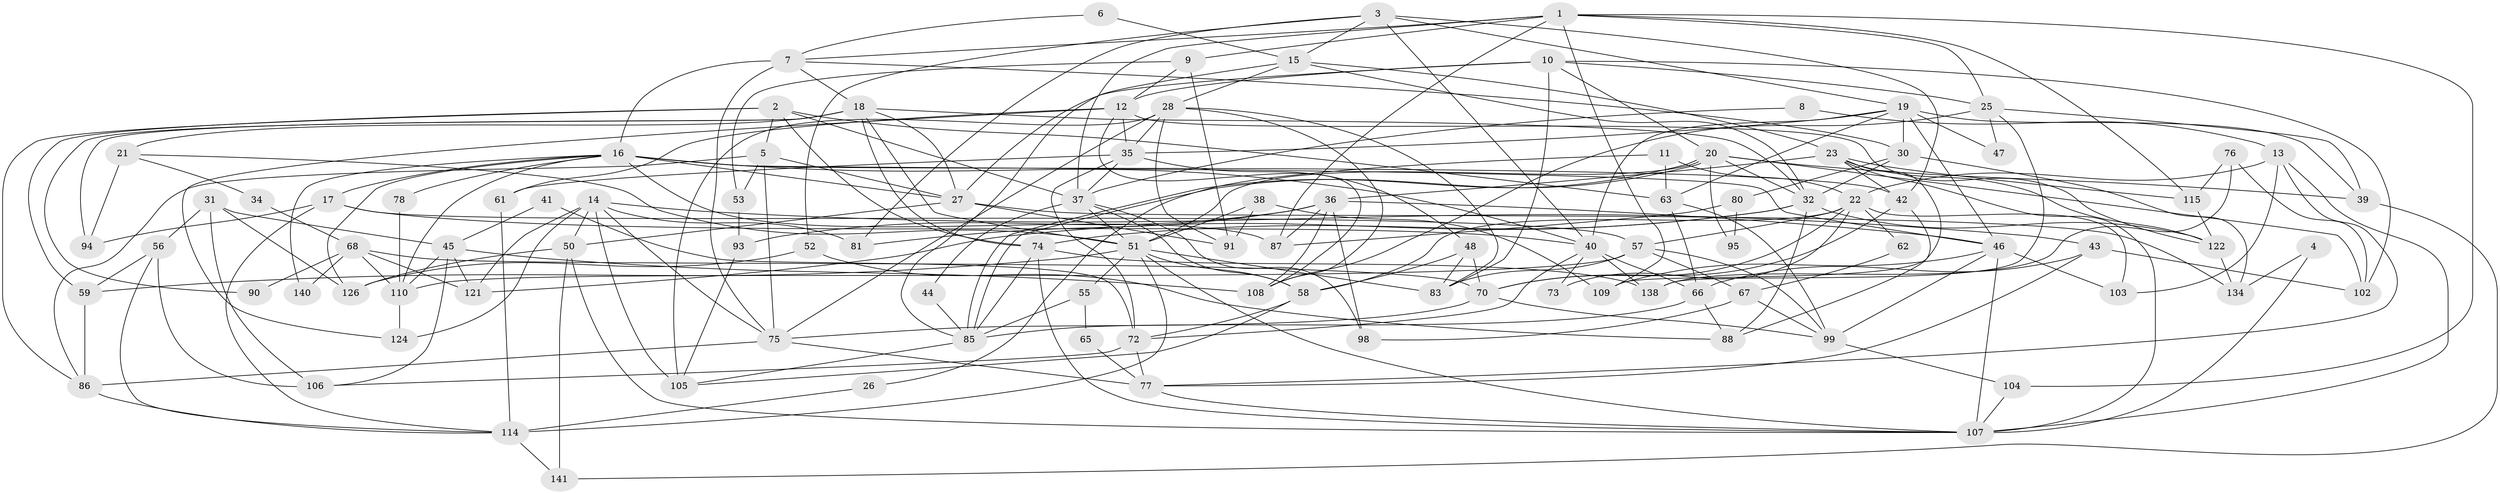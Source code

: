 // Generated by graph-tools (version 1.1) at 2025/23/03/03/25 07:23:56]
// undirected, 102 vertices, 246 edges
graph export_dot {
graph [start="1"]
  node [color=gray90,style=filled];
  1 [super="+133"];
  2 [super="+64"];
  3;
  4;
  5;
  6;
  7 [super="+82"];
  8;
  9;
  10;
  11;
  12 [super="+120"];
  13;
  14 [super="+33"];
  15 [super="+129"];
  16 [super="+101"];
  17 [super="+116"];
  18 [super="+60"];
  19 [super="+24"];
  20 [super="+139"];
  21;
  22 [super="+29"];
  23 [super="+136"];
  25 [super="+113"];
  26;
  27 [super="+112"];
  28 [super="+79"];
  30 [super="+54"];
  31;
  32 [super="+137"];
  34;
  35 [super="+123"];
  36 [super="+96"];
  37 [super="+135"];
  38;
  39;
  40 [super="+49"];
  41;
  42 [super="+111"];
  43;
  44;
  45 [super="+89"];
  46 [super="+142"];
  47;
  48;
  50 [super="+119"];
  51 [super="+84"];
  52;
  53;
  55;
  56;
  57 [super="+143"];
  58 [super="+125"];
  59 [super="+117"];
  61;
  62;
  63;
  65;
  66 [super="+145"];
  67 [super="+71"];
  68 [super="+69"];
  70;
  72;
  73;
  74;
  75 [super="+130"];
  76;
  77 [super="+128"];
  78;
  80;
  81;
  83 [super="+100"];
  85 [super="+97"];
  86 [super="+92"];
  87;
  88;
  90;
  91;
  93;
  94;
  95;
  98;
  99 [super="+118"];
  102 [super="+146"];
  103;
  104;
  105;
  106 [super="+131"];
  107 [super="+132"];
  108;
  109;
  110;
  114 [super="+127"];
  115 [super="+144"];
  121;
  122;
  124;
  126;
  134;
  138;
  140;
  141;
  1 -- 25;
  1 -- 37;
  1 -- 9;
  1 -- 87;
  1 -- 104;
  1 -- 115;
  1 -- 109;
  1 -- 7;
  2 -- 74;
  2 -- 37;
  2 -- 86;
  2 -- 59;
  2 -- 5;
  2 -- 63;
  3 -- 40;
  3 -- 81;
  3 -- 19;
  3 -- 42;
  3 -- 52;
  3 -- 15;
  4 -- 107;
  4 -- 134;
  5 -- 75;
  5 -- 27;
  5 -- 53;
  5 -- 86;
  6 -- 15;
  6 -- 7;
  7 -- 30;
  7 -- 18;
  7 -- 16;
  7 -- 75;
  8 -- 13;
  8 -- 37;
  9 -- 91;
  9 -- 53;
  9 -- 12;
  10 -- 102;
  10 -- 25;
  10 -- 20;
  10 -- 27;
  10 -- 12;
  10 -- 83;
  11 -- 22;
  11 -- 63;
  11 -- 26;
  12 -- 108;
  12 -- 35;
  12 -- 61;
  12 -- 122;
  12 -- 124;
  13 -- 103;
  13 -- 77;
  13 -- 22;
  13 -- 107;
  14 -- 43;
  14 -- 81;
  14 -- 50;
  14 -- 121;
  14 -- 105;
  14 -- 75;
  14 -- 124;
  15 -- 32;
  15 -- 85;
  15 -- 23;
  15 -- 28;
  16 -- 40;
  16 -- 42;
  16 -- 78;
  16 -- 87;
  16 -- 140;
  16 -- 126;
  16 -- 110;
  16 -- 27;
  16 -- 17;
  16 -- 46;
  17 -- 94;
  17 -- 57;
  17 -- 114;
  17 -- 40;
  18 -- 51;
  18 -- 32;
  18 -- 27;
  18 -- 90;
  18 -- 21;
  18 -- 74;
  18 -- 94;
  19 -- 35;
  19 -- 63;
  19 -- 30 [weight=2];
  19 -- 39;
  19 -- 40;
  19 -- 46;
  19 -- 47;
  20 -- 85;
  20 -- 85;
  20 -- 39;
  20 -- 95;
  20 -- 102;
  20 -- 51;
  20 -- 32;
  21 -- 34;
  21 -- 94;
  21 -- 51;
  22 -- 58;
  22 -- 62;
  22 -- 103;
  22 -- 70;
  22 -- 73;
  22 -- 57;
  23 -- 122;
  23 -- 36;
  23 -- 109;
  23 -- 42;
  23 -- 115;
  23 -- 107;
  25 -- 39;
  25 -- 138;
  25 -- 108;
  25 -- 47;
  26 -- 114;
  27 -- 50;
  27 -- 134;
  27 -- 91;
  28 -- 83;
  28 -- 91;
  28 -- 35;
  28 -- 108;
  28 -- 105;
  28 -- 75;
  30 -- 80;
  30 -- 134;
  30 -- 32;
  31 -- 126;
  31 -- 45;
  31 -- 56;
  31 -- 106;
  32 -- 122;
  32 -- 74;
  32 -- 121;
  32 -- 88;
  34 -- 68;
  35 -- 72;
  35 -- 48;
  35 -- 61;
  35 -- 37;
  36 -- 93;
  36 -- 87;
  36 -- 81;
  36 -- 108;
  36 -- 98;
  36 -- 46;
  37 -- 44;
  37 -- 98;
  37 -- 51;
  37 -- 58;
  38 -- 109;
  38 -- 91;
  38 -- 51;
  39 -- 141;
  40 -- 72;
  40 -- 138;
  40 -- 66;
  40 -- 73;
  41 -- 45;
  41 -- 72;
  42 -- 70;
  42 -- 88;
  43 -- 77;
  43 -- 66;
  43 -- 102;
  44 -- 85;
  45 -- 110;
  45 -- 121;
  45 -- 106;
  45 -- 108;
  46 -- 103;
  46 -- 99;
  46 -- 107;
  46 -- 109;
  48 -- 70;
  48 -- 83;
  48 -- 58;
  50 -- 126;
  50 -- 107;
  50 -- 141;
  51 -- 58;
  51 -- 55;
  51 -- 114;
  51 -- 107;
  51 -- 59;
  51 -- 83;
  52 -- 88;
  52 -- 126;
  53 -- 93;
  55 -- 85;
  55 -- 65;
  56 -- 59;
  56 -- 106;
  56 -- 114;
  57 -- 83;
  57 -- 67;
  57 -- 110;
  57 -- 99;
  58 -- 105;
  58 -- 72;
  59 -- 86;
  61 -- 114;
  62 -- 67;
  63 -- 99;
  63 -- 66;
  65 -- 77;
  66 -- 85;
  66 -- 88;
  67 -- 98;
  67 -- 99;
  68 -- 110;
  68 -- 70;
  68 -- 90;
  68 -- 140;
  68 -- 121;
  70 -- 75;
  70 -- 99;
  72 -- 77;
  72 -- 106;
  74 -- 138;
  74 -- 85;
  74 -- 107;
  75 -- 77;
  75 -- 86;
  76 -- 138;
  76 -- 115;
  76 -- 102;
  77 -- 107;
  78 -- 110;
  80 -- 87;
  80 -- 95;
  85 -- 105;
  86 -- 114;
  93 -- 105;
  99 -- 104;
  104 -- 107;
  110 -- 124;
  114 -- 141;
  115 -- 122;
  122 -- 134;
}
